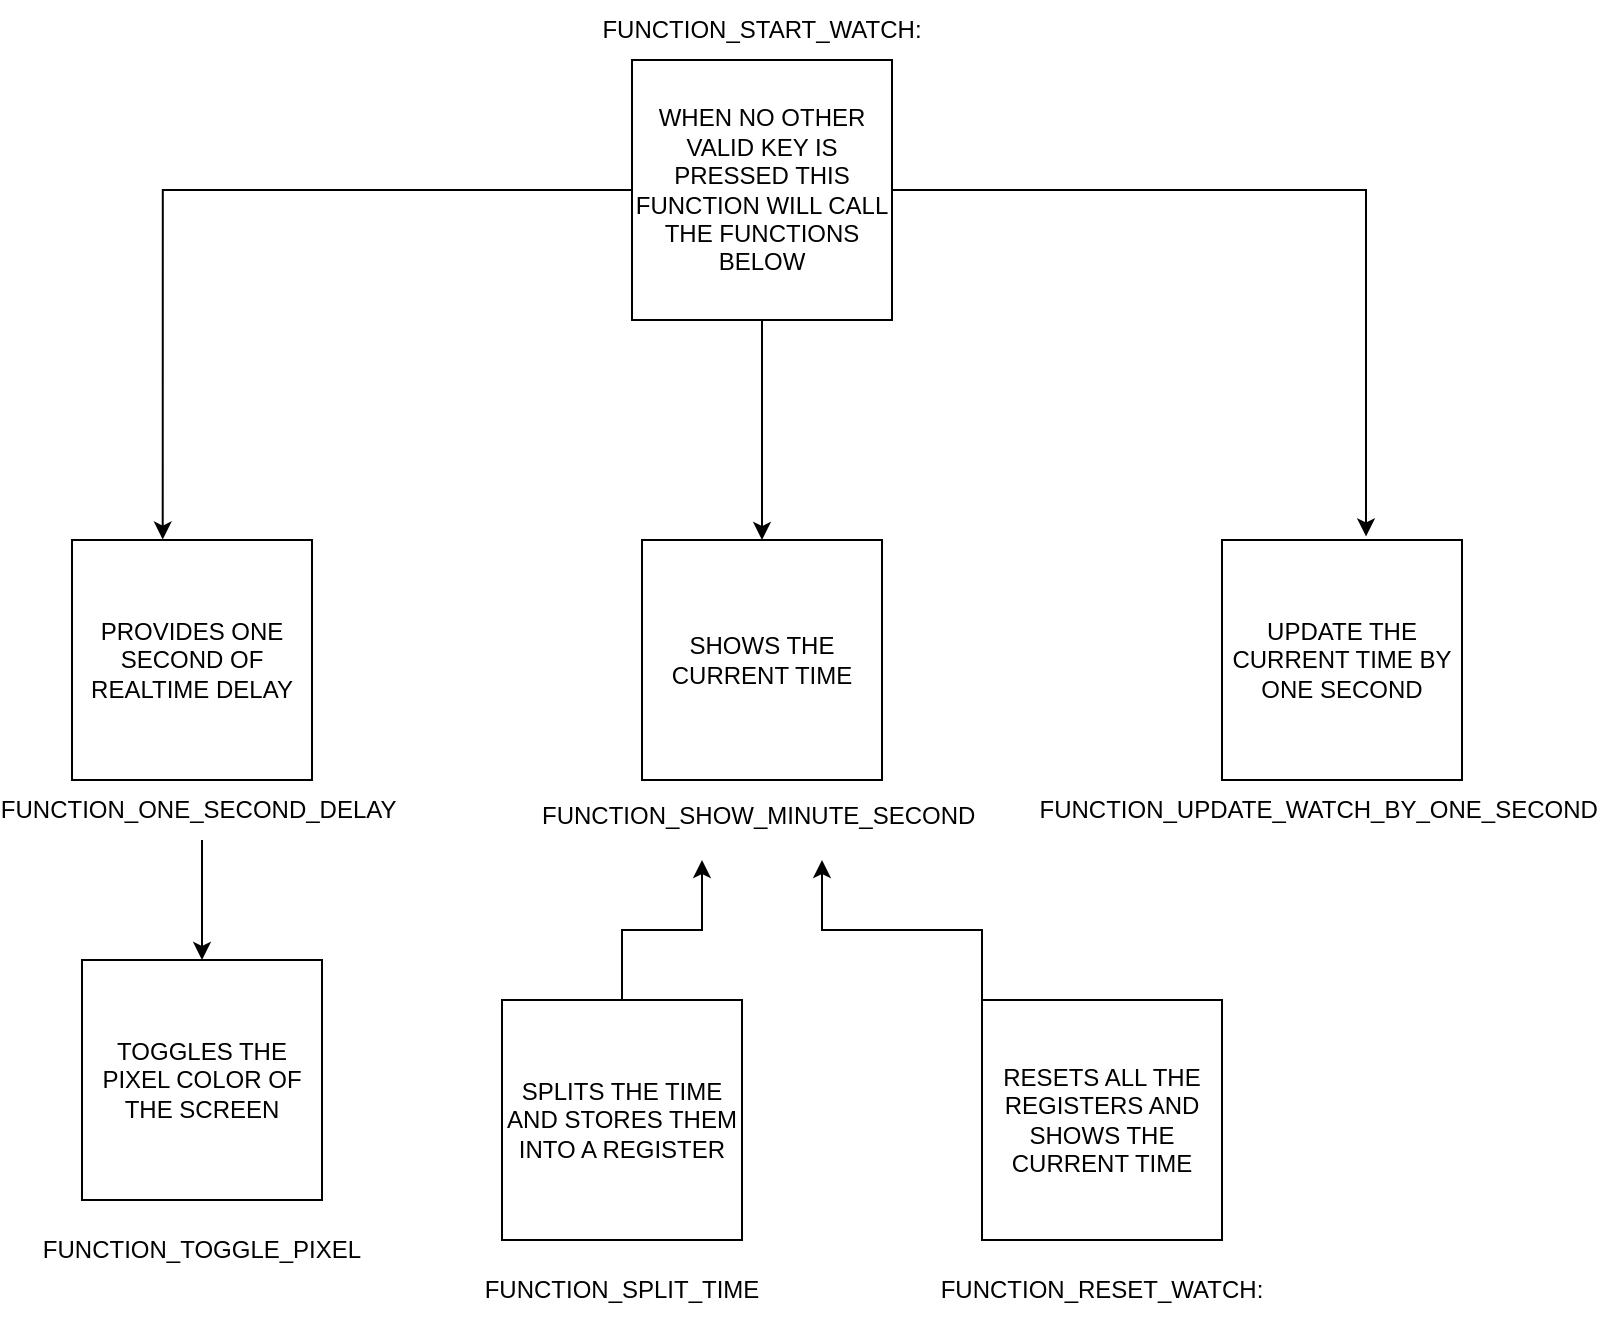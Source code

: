 <mxfile version="21.3.6" type="google">
  <diagram name="Page-1" id="4zGhDKtHrs3VmQHYQ1Vf">
    <mxGraphModel grid="1" page="1" gridSize="10" guides="1" tooltips="1" connect="1" arrows="1" fold="1" pageScale="1" pageWidth="850" pageHeight="1100" math="0" shadow="0">
      <root>
        <mxCell id="0" />
        <mxCell id="1" parent="0" />
        <mxCell id="G90E3mLzfoN95L7KkoNh-9" style="edgeStyle=orthogonalEdgeStyle;rounded=0;orthogonalLoop=1;jettySize=auto;html=1;exitX=1;exitY=0.5;exitDx=0;exitDy=0;entryX=0.6;entryY=-0.015;entryDx=0;entryDy=0;entryPerimeter=0;" edge="1" parent="1" source="G90E3mLzfoN95L7KkoNh-1" target="G90E3mLzfoN95L7KkoNh-7">
          <mxGeometry relative="1" as="geometry" />
        </mxCell>
        <mxCell id="G90E3mLzfoN95L7KkoNh-10" style="edgeStyle=orthogonalEdgeStyle;rounded=0;orthogonalLoop=1;jettySize=auto;html=1;exitX=0.5;exitY=1;exitDx=0;exitDy=0;entryX=0.5;entryY=0;entryDx=0;entryDy=0;" edge="1" parent="1" source="G90E3mLzfoN95L7KkoNh-1" target="G90E3mLzfoN95L7KkoNh-5">
          <mxGeometry relative="1" as="geometry" />
        </mxCell>
        <mxCell id="G90E3mLzfoN95L7KkoNh-11" style="edgeStyle=orthogonalEdgeStyle;rounded=0;orthogonalLoop=1;jettySize=auto;html=1;exitX=0;exitY=0.5;exitDx=0;exitDy=0;entryX=0.378;entryY=-0.002;entryDx=0;entryDy=0;entryPerimeter=0;" edge="1" parent="1" source="G90E3mLzfoN95L7KkoNh-1" target="G90E3mLzfoN95L7KkoNh-3">
          <mxGeometry relative="1" as="geometry" />
        </mxCell>
        <mxCell id="G90E3mLzfoN95L7KkoNh-1" value="WHEN NO OTHER VALID KEY IS PRESSED THIS FUNCTION WILL CALL THE FUNCTIONS BELOW" style="whiteSpace=wrap;html=1;aspect=fixed;" vertex="1" parent="1">
          <mxGeometry x="355" y="80" width="130" height="130" as="geometry" />
        </mxCell>
        <mxCell id="G90E3mLzfoN95L7KkoNh-2" value="FUNCTION_START_WATCH:" style="text;html=1;strokeColor=none;fillColor=none;align=center;verticalAlign=middle;whiteSpace=wrap;rounded=0;" vertex="1" parent="1">
          <mxGeometry x="390" y="50" width="60" height="30" as="geometry" />
        </mxCell>
        <mxCell id="G90E3mLzfoN95L7KkoNh-3" value="PROVIDES ONE SECOND OF REALTIME DELAY" style="rounded=0;whiteSpace=wrap;html=1;" vertex="1" parent="1">
          <mxGeometry x="75" y="320" width="120" height="120" as="geometry" />
        </mxCell>
        <mxCell id="G90E3mLzfoN95L7KkoNh-14" style="edgeStyle=orthogonalEdgeStyle;rounded=0;orthogonalLoop=1;jettySize=auto;html=1;entryX=0.5;entryY=0;entryDx=0;entryDy=0;" edge="1" parent="1" source="G90E3mLzfoN95L7KkoNh-4" target="G90E3mLzfoN95L7KkoNh-12">
          <mxGeometry relative="1" as="geometry" />
        </mxCell>
        <mxCell id="G90E3mLzfoN95L7KkoNh-4" value="FUNCTION_ONE_SECOND_DELAY&amp;nbsp;" style="text;html=1;strokeColor=none;fillColor=none;align=center;verticalAlign=middle;whiteSpace=wrap;rounded=0;" vertex="1" parent="1">
          <mxGeometry x="110" y="440" width="60" height="30" as="geometry" />
        </mxCell>
        <mxCell id="G90E3mLzfoN95L7KkoNh-5" value="SHOWS THE CURRENT TIME" style="rounded=0;whiteSpace=wrap;html=1;" vertex="1" parent="1">
          <mxGeometry x="360" y="320" width="120" height="120" as="geometry" />
        </mxCell>
        <mxCell id="G90E3mLzfoN95L7KkoNh-6" value="FUNCTION_SHOW_MINUTE_SECOND&amp;nbsp; &amp;nbsp; &amp;nbsp;" style="text;html=1;strokeColor=none;fillColor=none;align=center;verticalAlign=middle;whiteSpace=wrap;rounded=0;" vertex="1" parent="1">
          <mxGeometry x="390" y="450" width="60" height="30" as="geometry" />
        </mxCell>
        <mxCell id="G90E3mLzfoN95L7KkoNh-7" value="UPDATE THE CURRENT TIME BY ONE SECOND" style="rounded=0;whiteSpace=wrap;html=1;" vertex="1" parent="1">
          <mxGeometry x="650" y="320" width="120" height="120" as="geometry" />
        </mxCell>
        <mxCell id="G90E3mLzfoN95L7KkoNh-8" value="FUNCTION_UPDATE_WATCH_BY_ONE_SECOND&amp;nbsp;" style="text;html=1;strokeColor=none;fillColor=none;align=center;verticalAlign=middle;whiteSpace=wrap;rounded=0;" vertex="1" parent="1">
          <mxGeometry x="670" y="440" width="60" height="30" as="geometry" />
        </mxCell>
        <mxCell id="G90E3mLzfoN95L7KkoNh-12" value="TOGGLES THE PIXEL COLOR OF THE SCREEN" style="rounded=0;whiteSpace=wrap;html=1;" vertex="1" parent="1">
          <mxGeometry x="80" y="530" width="120" height="120" as="geometry" />
        </mxCell>
        <mxCell id="G90E3mLzfoN95L7KkoNh-13" value="FUNCTION_TOGGLE_PIXEL" style="text;html=1;strokeColor=none;fillColor=none;align=center;verticalAlign=middle;whiteSpace=wrap;rounded=0;" vertex="1" parent="1">
          <mxGeometry x="110" y="660" width="60" height="30" as="geometry" />
        </mxCell>
        <mxCell id="G90E3mLzfoN95L7KkoNh-20" style="edgeStyle=orthogonalEdgeStyle;rounded=0;orthogonalLoop=1;jettySize=auto;html=1;exitX=0;exitY=0;exitDx=0;exitDy=0;entryX=1;entryY=1;entryDx=0;entryDy=0;" edge="1" parent="1" source="G90E3mLzfoN95L7KkoNh-15" target="G90E3mLzfoN95L7KkoNh-6">
          <mxGeometry relative="1" as="geometry" />
        </mxCell>
        <mxCell id="G90E3mLzfoN95L7KkoNh-15" value="RESETS ALL THE REGISTERS AND SHOWS THE CURRENT TIME" style="rounded=0;whiteSpace=wrap;html=1;" vertex="1" parent="1">
          <mxGeometry x="530" y="550" width="120" height="120" as="geometry" />
        </mxCell>
        <mxCell id="G90E3mLzfoN95L7KkoNh-16" value="FUNCTION_RESET_WATCH:" style="text;html=1;strokeColor=none;fillColor=none;align=center;verticalAlign=middle;whiteSpace=wrap;rounded=0;" vertex="1" parent="1">
          <mxGeometry x="560" y="680" width="60" height="30" as="geometry" />
        </mxCell>
        <mxCell id="G90E3mLzfoN95L7KkoNh-19" style="edgeStyle=orthogonalEdgeStyle;rounded=0;orthogonalLoop=1;jettySize=auto;html=1;exitX=0.5;exitY=0;exitDx=0;exitDy=0;entryX=0;entryY=1;entryDx=0;entryDy=0;" edge="1" parent="1" source="G90E3mLzfoN95L7KkoNh-17" target="G90E3mLzfoN95L7KkoNh-6">
          <mxGeometry relative="1" as="geometry" />
        </mxCell>
        <mxCell id="G90E3mLzfoN95L7KkoNh-17" value="SPLITS THE TIME AND STORES THEM INTO A REGISTER" style="rounded=0;whiteSpace=wrap;html=1;" vertex="1" parent="1">
          <mxGeometry x="290" y="550" width="120" height="120" as="geometry" />
        </mxCell>
        <mxCell id="G90E3mLzfoN95L7KkoNh-18" value="FUNCTION_SPLIT_TIME" style="text;html=1;strokeColor=none;fillColor=none;align=center;verticalAlign=middle;whiteSpace=wrap;rounded=0;" vertex="1" parent="1">
          <mxGeometry x="320" y="680" width="60" height="30" as="geometry" />
        </mxCell>
      </root>
    </mxGraphModel>
  </diagram>
</mxfile>
